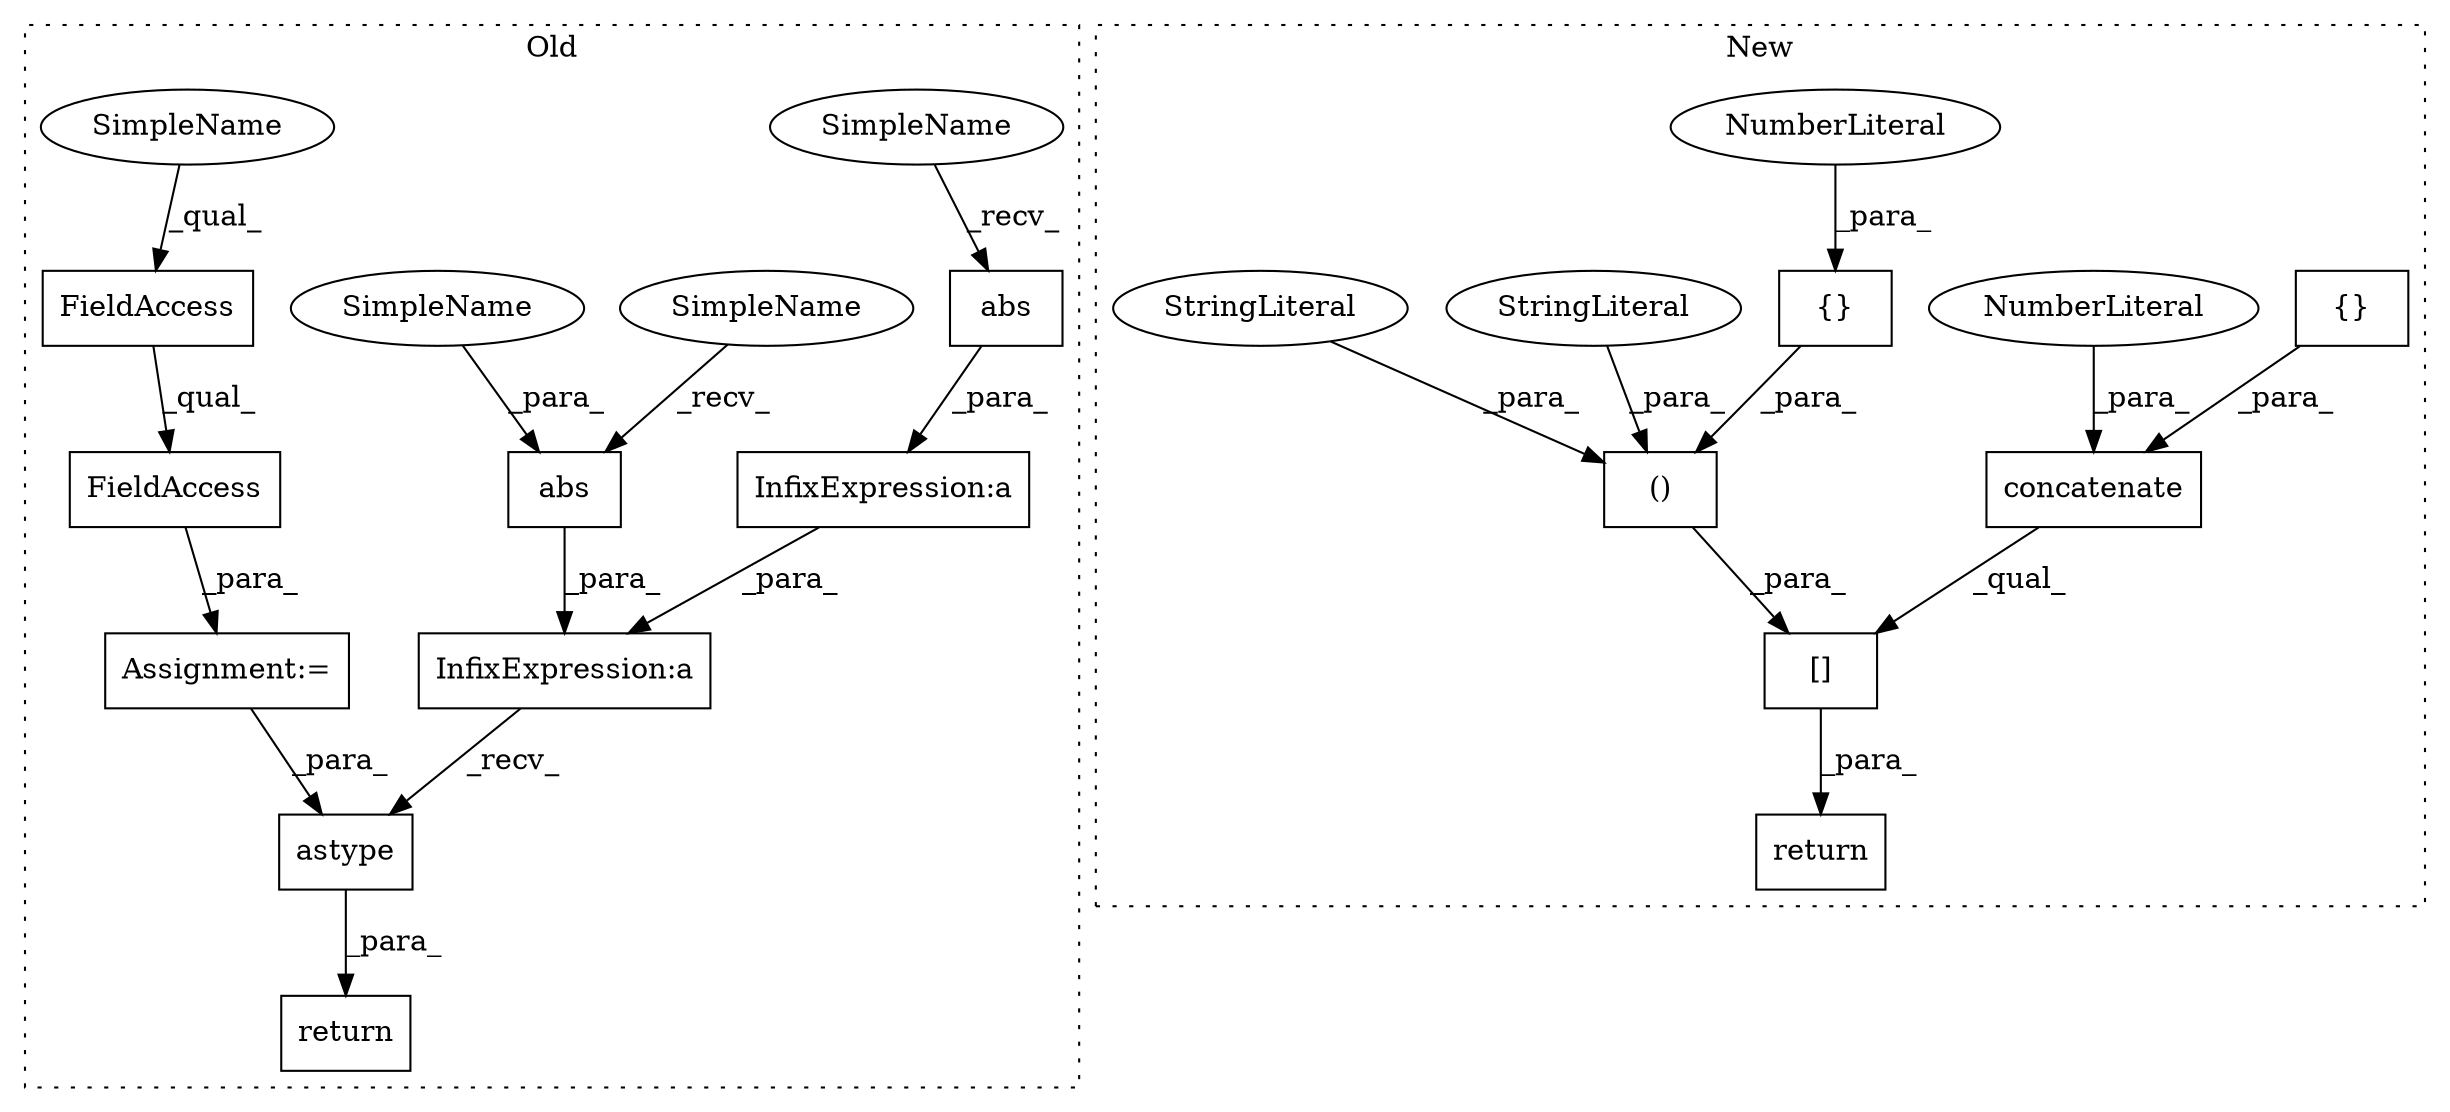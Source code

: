 digraph G {
subgraph cluster0 {
1 [label="astype" a="32" s="1388,1403" l="7,1" shape="box"];
11 [label="abs" a="32" s="1323,1328" l="4,1" shape="box"];
12 [label="abs" a="32" s="1367,1372" l="4,1" shape="box"];
13 [label="FieldAccess" a="22" s="1290" l="6" shape="box"];
14 [label="FieldAccess" a="22" s="1290" l="12" shape="box"];
15 [label="Assignment:=" a="7" s="1289" l="1" shape="box"];
16 [label="return" a="41" s="1308" l="7" shape="box"];
18 [label="InfixExpression:a" a="27" s="1334" l="3" shape="box"];
19 [label="InfixExpression:a" a="27" s="1379" l="3" shape="box"];
20 [label="SimpleName" a="42" s="1361" l="5" shape="ellipse"];
21 [label="SimpleName" a="42" s="1317" l="5" shape="ellipse"];
22 [label="SimpleName" a="42" s="1327" l="1" shape="ellipse"];
23 [label="SimpleName" a="42" s="1290" l="1" shape="ellipse"];
label = "Old";
style="dotted";
}
subgraph cluster1 {
2 [label="concatenate" a="32" s="1416,1444" l="12,1" shape="box"];
3 [label="{}" a="4" s="1437,1441" l="1,1" shape="box"];
4 [label="[]" a="2" s="1388,1528" l="70,2" shape="box"];
5 [label="()" a="106" s="1458" l="70" shape="box"];
6 [label="NumberLiteral" a="34" s="1443" l="1" shape="ellipse"];
7 [label="{}" a="4" s="1496,1498" l="1,1" shape="box"];
8 [label="NumberLiteral" a="34" s="1497" l="1" shape="ellipse"];
9 [label="StringLiteral" a="45" s="1512" l="16" shape="ellipse"];
10 [label="StringLiteral" a="45" s="1458" l="16" shape="ellipse"];
17 [label="return" a="41" s="1381" l="7" shape="box"];
label = "New";
style="dotted";
}
1 -> 16 [label="_para_"];
2 -> 4 [label="_qual_"];
3 -> 2 [label="_para_"];
4 -> 17 [label="_para_"];
5 -> 4 [label="_para_"];
6 -> 2 [label="_para_"];
7 -> 5 [label="_para_"];
8 -> 7 [label="_para_"];
9 -> 5 [label="_para_"];
10 -> 5 [label="_para_"];
11 -> 18 [label="_para_"];
12 -> 19 [label="_para_"];
13 -> 14 [label="_qual_"];
14 -> 15 [label="_para_"];
15 -> 1 [label="_para_"];
18 -> 1 [label="_recv_"];
19 -> 18 [label="_para_"];
20 -> 12 [label="_recv_"];
21 -> 11 [label="_recv_"];
22 -> 11 [label="_para_"];
23 -> 13 [label="_qual_"];
}